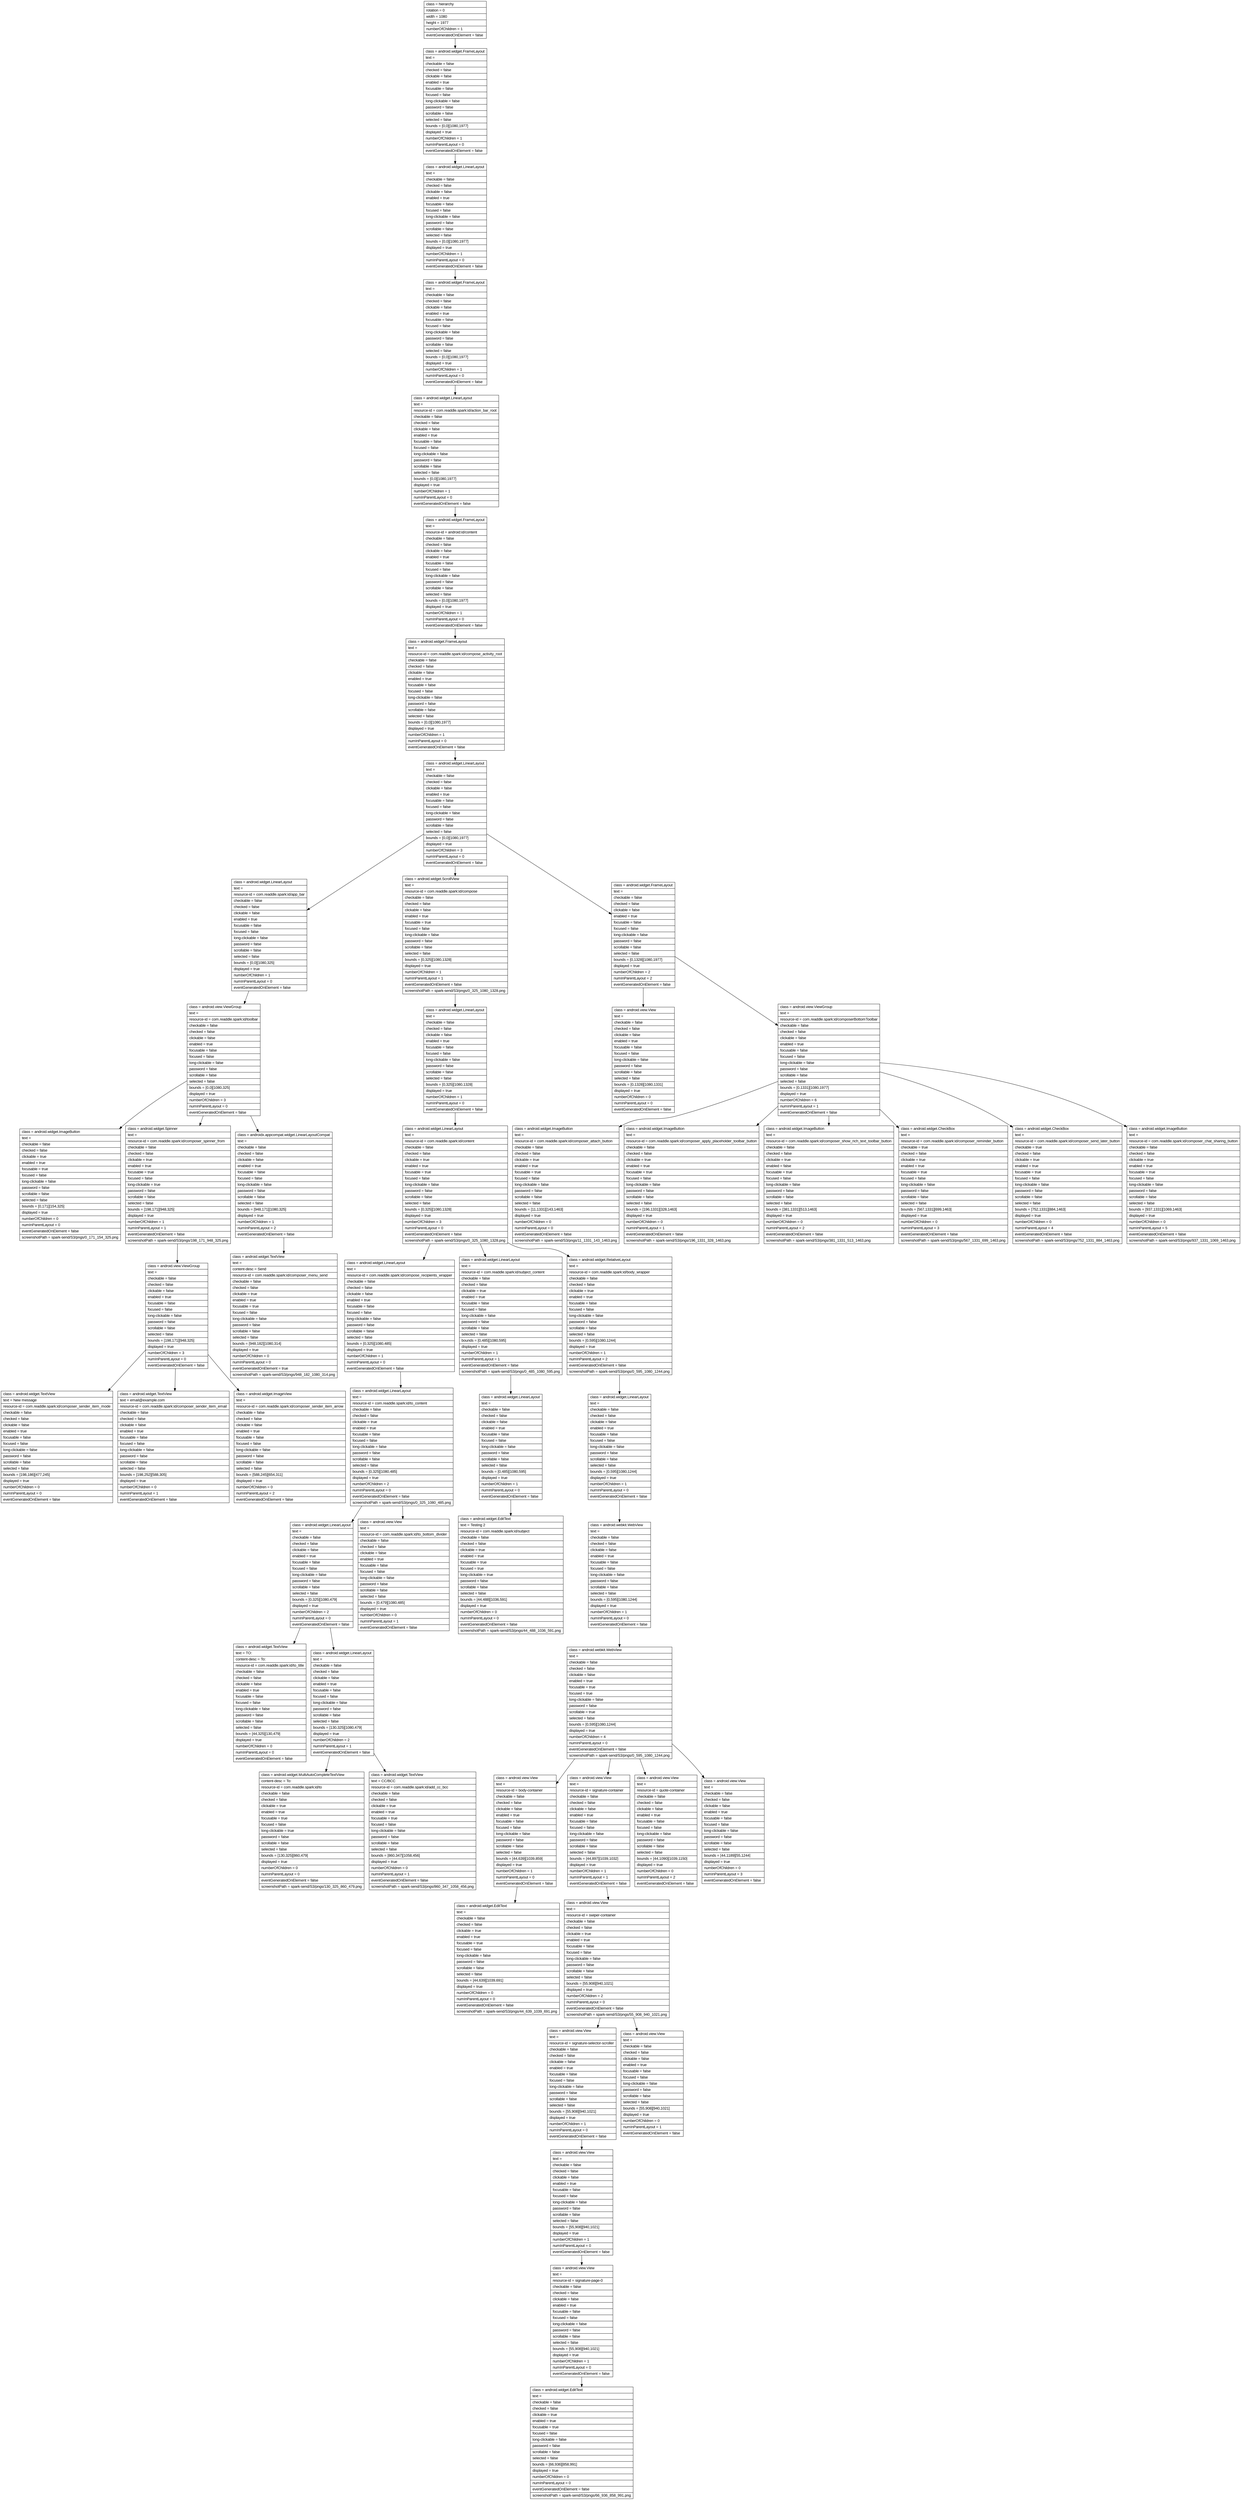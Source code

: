 digraph Layout {

	node [shape=record fontname=Arial];

	0	[label="{class = hierarchy\l|rotation = 0\l|width = 1080\l|height = 1977\l|numberOfChildren = 1\l|eventGeneratedOnElement = false \l}"]
	1	[label="{class = android.widget.FrameLayout\l|text = \l|checkable = false\l|checked = false\l|clickable = false\l|enabled = true\l|focusable = false\l|focused = false\l|long-clickable = false\l|password = false\l|scrollable = false\l|selected = false\l|bounds = [0,0][1080,1977]\l|displayed = true\l|numberOfChildren = 1\l|numInParentLayout = 0\l|eventGeneratedOnElement = false \l}"]
	2	[label="{class = android.widget.LinearLayout\l|text = \l|checkable = false\l|checked = false\l|clickable = false\l|enabled = true\l|focusable = false\l|focused = false\l|long-clickable = false\l|password = false\l|scrollable = false\l|selected = false\l|bounds = [0,0][1080,1977]\l|displayed = true\l|numberOfChildren = 1\l|numInParentLayout = 0\l|eventGeneratedOnElement = false \l}"]
	3	[label="{class = android.widget.FrameLayout\l|text = \l|checkable = false\l|checked = false\l|clickable = false\l|enabled = true\l|focusable = false\l|focused = false\l|long-clickable = false\l|password = false\l|scrollable = false\l|selected = false\l|bounds = [0,0][1080,1977]\l|displayed = true\l|numberOfChildren = 1\l|numInParentLayout = 0\l|eventGeneratedOnElement = false \l}"]
	4	[label="{class = android.widget.LinearLayout\l|text = \l|resource-id = com.readdle.spark:id/action_bar_root\l|checkable = false\l|checked = false\l|clickable = false\l|enabled = true\l|focusable = false\l|focused = false\l|long-clickable = false\l|password = false\l|scrollable = false\l|selected = false\l|bounds = [0,0][1080,1977]\l|displayed = true\l|numberOfChildren = 1\l|numInParentLayout = 0\l|eventGeneratedOnElement = false \l}"]
	5	[label="{class = android.widget.FrameLayout\l|text = \l|resource-id = android:id/content\l|checkable = false\l|checked = false\l|clickable = false\l|enabled = true\l|focusable = false\l|focused = false\l|long-clickable = false\l|password = false\l|scrollable = false\l|selected = false\l|bounds = [0,0][1080,1977]\l|displayed = true\l|numberOfChildren = 1\l|numInParentLayout = 0\l|eventGeneratedOnElement = false \l}"]
	6	[label="{class = android.widget.FrameLayout\l|text = \l|resource-id = com.readdle.spark:id/compose_activity_root\l|checkable = false\l|checked = false\l|clickable = false\l|enabled = true\l|focusable = false\l|focused = false\l|long-clickable = false\l|password = false\l|scrollable = false\l|selected = false\l|bounds = [0,0][1080,1977]\l|displayed = true\l|numberOfChildren = 1\l|numInParentLayout = 0\l|eventGeneratedOnElement = false \l}"]
	7	[label="{class = android.widget.LinearLayout\l|text = \l|checkable = false\l|checked = false\l|clickable = false\l|enabled = true\l|focusable = false\l|focused = false\l|long-clickable = false\l|password = false\l|scrollable = false\l|selected = false\l|bounds = [0,0][1080,1977]\l|displayed = true\l|numberOfChildren = 3\l|numInParentLayout = 0\l|eventGeneratedOnElement = false \l}"]
	8	[label="{class = android.widget.LinearLayout\l|text = \l|resource-id = com.readdle.spark:id/app_bar\l|checkable = false\l|checked = false\l|clickable = false\l|enabled = true\l|focusable = false\l|focused = false\l|long-clickable = false\l|password = false\l|scrollable = false\l|selected = false\l|bounds = [0,0][1080,325]\l|displayed = true\l|numberOfChildren = 1\l|numInParentLayout = 0\l|eventGeneratedOnElement = false \l}"]
	9	[label="{class = android.widget.ScrollView\l|text = \l|resource-id = com.readdle.spark:id/compose\l|checkable = false\l|checked = false\l|clickable = false\l|enabled = true\l|focusable = true\l|focused = false\l|long-clickable = false\l|password = false\l|scrollable = false\l|selected = false\l|bounds = [0,325][1080,1328]\l|displayed = true\l|numberOfChildren = 1\l|numInParentLayout = 1\l|eventGeneratedOnElement = false \l|screenshotPath = spark-send/S3/pngs/0_325_1080_1328.png\l}"]
	10	[label="{class = android.widget.FrameLayout\l|text = \l|checkable = false\l|checked = false\l|clickable = false\l|enabled = true\l|focusable = false\l|focused = false\l|long-clickable = false\l|password = false\l|scrollable = false\l|selected = false\l|bounds = [0,1328][1080,1977]\l|displayed = true\l|numberOfChildren = 2\l|numInParentLayout = 2\l|eventGeneratedOnElement = false \l}"]
	11	[label="{class = android.view.ViewGroup\l|text = \l|resource-id = com.readdle.spark:id/toolbar\l|checkable = false\l|checked = false\l|clickable = false\l|enabled = true\l|focusable = false\l|focused = false\l|long-clickable = false\l|password = false\l|scrollable = false\l|selected = false\l|bounds = [0,0][1080,325]\l|displayed = true\l|numberOfChildren = 3\l|numInParentLayout = 0\l|eventGeneratedOnElement = false \l}"]
	12	[label="{class = android.widget.LinearLayout\l|text = \l|checkable = false\l|checked = false\l|clickable = false\l|enabled = true\l|focusable = false\l|focused = false\l|long-clickable = false\l|password = false\l|scrollable = false\l|selected = false\l|bounds = [0,325][1080,1328]\l|displayed = true\l|numberOfChildren = 1\l|numInParentLayout = 0\l|eventGeneratedOnElement = false \l}"]
	13	[label="{class = android.view.View\l|text = \l|checkable = false\l|checked = false\l|clickable = false\l|enabled = true\l|focusable = false\l|focused = false\l|long-clickable = false\l|password = false\l|scrollable = false\l|selected = false\l|bounds = [0,1328][1080,1331]\l|displayed = true\l|numberOfChildren = 0\l|numInParentLayout = 0\l|eventGeneratedOnElement = false \l}"]
	14	[label="{class = android.view.ViewGroup\l|text = \l|resource-id = com.readdle.spark:id/composerBottomToolbar\l|checkable = false\l|checked = false\l|clickable = false\l|enabled = true\l|focusable = false\l|focused = false\l|long-clickable = false\l|password = false\l|scrollable = false\l|selected = false\l|bounds = [0,1331][1080,1977]\l|displayed = true\l|numberOfChildren = 6\l|numInParentLayout = 1\l|eventGeneratedOnElement = false \l}"]
	15	[label="{class = android.widget.ImageButton\l|text = \l|checkable = false\l|checked = false\l|clickable = true\l|enabled = true\l|focusable = true\l|focused = false\l|long-clickable = false\l|password = false\l|scrollable = false\l|selected = false\l|bounds = [0,171][154,325]\l|displayed = true\l|numberOfChildren = 0\l|numInParentLayout = 0\l|eventGeneratedOnElement = false \l|screenshotPath = spark-send/S3/pngs/0_171_154_325.png\l}"]
	16	[label="{class = android.widget.Spinner\l|text = \l|resource-id = com.readdle.spark:id/composer_spinner_from\l|checkable = false\l|checked = false\l|clickable = true\l|enabled = true\l|focusable = true\l|focused = false\l|long-clickable = true\l|password = false\l|scrollable = false\l|selected = false\l|bounds = [198,171][948,325]\l|displayed = true\l|numberOfChildren = 1\l|numInParentLayout = 1\l|eventGeneratedOnElement = false \l|screenshotPath = spark-send/S3/pngs/198_171_948_325.png\l}"]
	17	[label="{class = androidx.appcompat.widget.LinearLayoutCompat\l|text = \l|checkable = false\l|checked = false\l|clickable = false\l|enabled = true\l|focusable = false\l|focused = false\l|long-clickable = false\l|password = false\l|scrollable = false\l|selected = false\l|bounds = [948,171][1080,325]\l|displayed = true\l|numberOfChildren = 1\l|numInParentLayout = 2\l|eventGeneratedOnElement = false \l}"]
	18	[label="{class = android.widget.LinearLayout\l|text = \l|resource-id = com.readdle.spark:id/content\l|checkable = false\l|checked = false\l|clickable = true\l|enabled = true\l|focusable = true\l|focused = false\l|long-clickable = false\l|password = false\l|scrollable = false\l|selected = false\l|bounds = [0,325][1080,1328]\l|displayed = true\l|numberOfChildren = 3\l|numInParentLayout = 0\l|eventGeneratedOnElement = false \l|screenshotPath = spark-send/S3/pngs/0_325_1080_1328.png\l}"]
	19	[label="{class = android.widget.ImageButton\l|text = \l|resource-id = com.readdle.spark:id/composer_attach_button\l|checkable = false\l|checked = false\l|clickable = true\l|enabled = true\l|focusable = true\l|focused = false\l|long-clickable = false\l|password = false\l|scrollable = false\l|selected = false\l|bounds = [11,1331][143,1463]\l|displayed = true\l|numberOfChildren = 0\l|numInParentLayout = 0\l|eventGeneratedOnElement = false \l|screenshotPath = spark-send/S3/pngs/11_1331_143_1463.png\l}"]
	20	[label="{class = android.widget.ImageButton\l|text = \l|resource-id = com.readdle.spark:id/composer_apply_placeholder_toolbar_button\l|checkable = false\l|checked = false\l|clickable = true\l|enabled = true\l|focusable = true\l|focused = false\l|long-clickable = false\l|password = false\l|scrollable = false\l|selected = false\l|bounds = [196,1331][328,1463]\l|displayed = true\l|numberOfChildren = 0\l|numInParentLayout = 1\l|eventGeneratedOnElement = false \l|screenshotPath = spark-send/S3/pngs/196_1331_328_1463.png\l}"]
	21	[label="{class = android.widget.ImageButton\l|text = \l|resource-id = com.readdle.spark:id/composer_show_rich_text_toolbar_button\l|checkable = false\l|checked = false\l|clickable = true\l|enabled = false\l|focusable = true\l|focused = false\l|long-clickable = false\l|password = false\l|scrollable = false\l|selected = false\l|bounds = [381,1331][513,1463]\l|displayed = true\l|numberOfChildren = 0\l|numInParentLayout = 2\l|eventGeneratedOnElement = false \l|screenshotPath = spark-send/S3/pngs/381_1331_513_1463.png\l}"]
	22	[label="{class = android.widget.CheckBox\l|text = \l|resource-id = com.readdle.spark:id/composer_reminder_button\l|checkable = true\l|checked = false\l|clickable = true\l|enabled = true\l|focusable = true\l|focused = false\l|long-clickable = false\l|password = false\l|scrollable = false\l|selected = false\l|bounds = [567,1331][699,1463]\l|displayed = true\l|numberOfChildren = 0\l|numInParentLayout = 3\l|eventGeneratedOnElement = false \l|screenshotPath = spark-send/S3/pngs/567_1331_699_1463.png\l}"]
	23	[label="{class = android.widget.CheckBox\l|text = \l|resource-id = com.readdle.spark:id/composer_send_later_button\l|checkable = true\l|checked = false\l|clickable = true\l|enabled = true\l|focusable = true\l|focused = false\l|long-clickable = false\l|password = false\l|scrollable = false\l|selected = false\l|bounds = [752,1331][884,1463]\l|displayed = true\l|numberOfChildren = 0\l|numInParentLayout = 4\l|eventGeneratedOnElement = false \l|screenshotPath = spark-send/S3/pngs/752_1331_884_1463.png\l}"]
	24	[label="{class = android.widget.ImageButton\l|text = \l|resource-id = com.readdle.spark:id/composer_chat_sharing_button\l|checkable = false\l|checked = false\l|clickable = true\l|enabled = true\l|focusable = true\l|focused = false\l|long-clickable = false\l|password = false\l|scrollable = false\l|selected = false\l|bounds = [937,1331][1069,1463]\l|displayed = true\l|numberOfChildren = 0\l|numInParentLayout = 5\l|eventGeneratedOnElement = false \l|screenshotPath = spark-send/S3/pngs/937_1331_1069_1463.png\l}"]
	25	[label="{class = android.view.ViewGroup\l|text = \l|checkable = false\l|checked = false\l|clickable = false\l|enabled = true\l|focusable = false\l|focused = false\l|long-clickable = false\l|password = false\l|scrollable = false\l|selected = false\l|bounds = [198,171][948,325]\l|displayed = true\l|numberOfChildren = 3\l|numInParentLayout = 0\l|eventGeneratedOnElement = false \l}"]
	26	[label="{class = android.widget.TextView\l|text = \l|content-desc = Send\l|resource-id = com.readdle.spark:id/composer_menu_send\l|checkable = false\l|checked = false\l|clickable = true\l|enabled = true\l|focusable = true\l|focused = false\l|long-clickable = false\l|password = false\l|scrollable = false\l|selected = false\l|bounds = [948,182][1080,314]\l|displayed = true\l|numberOfChildren = 0\l|numInParentLayout = 0\l|eventGeneratedOnElement = true \l|screenshotPath = spark-send/S3/pngs/948_182_1080_314.png\l}"]
	27	[label="{class = android.widget.LinearLayout\l|text = \l|resource-id = com.readdle.spark:id/compose_recipients_wrapper\l|checkable = false\l|checked = false\l|clickable = false\l|enabled = true\l|focusable = false\l|focused = false\l|long-clickable = false\l|password = false\l|scrollable = false\l|selected = false\l|bounds = [0,325][1080,485]\l|displayed = true\l|numberOfChildren = 1\l|numInParentLayout = 0\l|eventGeneratedOnElement = false \l}"]
	28	[label="{class = android.widget.LinearLayout\l|text = \l|resource-id = com.readdle.spark:id/subject_content\l|checkable = false\l|checked = false\l|clickable = true\l|enabled = true\l|focusable = false\l|focused = false\l|long-clickable = false\l|password = false\l|scrollable = false\l|selected = false\l|bounds = [0,485][1080,595]\l|displayed = true\l|numberOfChildren = 1\l|numInParentLayout = 1\l|eventGeneratedOnElement = false \l|screenshotPath = spark-send/S3/pngs/0_485_1080_595.png\l}"]
	29	[label="{class = android.widget.RelativeLayout\l|text = \l|resource-id = com.readdle.spark:id/body_wrapper\l|checkable = false\l|checked = false\l|clickable = true\l|enabled = true\l|focusable = false\l|focused = false\l|long-clickable = false\l|password = false\l|scrollable = false\l|selected = false\l|bounds = [0,595][1080,1244]\l|displayed = true\l|numberOfChildren = 1\l|numInParentLayout = 2\l|eventGeneratedOnElement = false \l|screenshotPath = spark-send/S3/pngs/0_595_1080_1244.png\l}"]
	30	[label="{class = android.widget.TextView\l|text = New message\l|resource-id = com.readdle.spark:id/composer_sender_item_mode\l|checkable = false\l|checked = false\l|clickable = false\l|enabled = true\l|focusable = false\l|focused = false\l|long-clickable = false\l|password = false\l|scrollable = false\l|selected = false\l|bounds = [198,186][477,245]\l|displayed = true\l|numberOfChildren = 0\l|numInParentLayout = 0\l|eventGeneratedOnElement = false \l}"]
	31	[label="{class = android.widget.TextView\l|text = email@example.com\l|resource-id = com.readdle.spark:id/composer_sender_item_email\l|checkable = false\l|checked = false\l|clickable = false\l|enabled = true\l|focusable = false\l|focused = false\l|long-clickable = false\l|password = false\l|scrollable = false\l|selected = false\l|bounds = [198,252][588,305]\l|displayed = true\l|numberOfChildren = 0\l|numInParentLayout = 1\l|eventGeneratedOnElement = false \l}"]
	32	[label="{class = android.widget.ImageView\l|text = \l|resource-id = com.readdle.spark:id/composer_sender_item_arrow\l|checkable = false\l|checked = false\l|clickable = false\l|enabled = true\l|focusable = false\l|focused = false\l|long-clickable = false\l|password = false\l|scrollable = false\l|selected = false\l|bounds = [588,245][654,311]\l|displayed = true\l|numberOfChildren = 0\l|numInParentLayout = 2\l|eventGeneratedOnElement = false \l}"]
	33	[label="{class = android.widget.LinearLayout\l|text = \l|resource-id = com.readdle.spark:id/to_content\l|checkable = false\l|checked = false\l|clickable = true\l|enabled = true\l|focusable = false\l|focused = false\l|long-clickable = false\l|password = false\l|scrollable = false\l|selected = false\l|bounds = [0,325][1080,485]\l|displayed = true\l|numberOfChildren = 2\l|numInParentLayout = 0\l|eventGeneratedOnElement = false \l|screenshotPath = spark-send/S3/pngs/0_325_1080_485.png\l}"]
	34	[label="{class = android.widget.LinearLayout\l|text = \l|checkable = false\l|checked = false\l|clickable = false\l|enabled = true\l|focusable = false\l|focused = false\l|long-clickable = false\l|password = false\l|scrollable = false\l|selected = false\l|bounds = [0,485][1080,595]\l|displayed = true\l|numberOfChildren = 1\l|numInParentLayout = 0\l|eventGeneratedOnElement = false \l}"]
	35	[label="{class = android.widget.LinearLayout\l|text = \l|checkable = false\l|checked = false\l|clickable = false\l|enabled = true\l|focusable = false\l|focused = false\l|long-clickable = false\l|password = false\l|scrollable = false\l|selected = false\l|bounds = [0,595][1080,1244]\l|displayed = true\l|numberOfChildren = 1\l|numInParentLayout = 0\l|eventGeneratedOnElement = false \l}"]
	36	[label="{class = android.widget.LinearLayout\l|text = \l|checkable = false\l|checked = false\l|clickable = false\l|enabled = true\l|focusable = false\l|focused = false\l|long-clickable = false\l|password = false\l|scrollable = false\l|selected = false\l|bounds = [0,325][1080,479]\l|displayed = true\l|numberOfChildren = 2\l|numInParentLayout = 0\l|eventGeneratedOnElement = false \l}"]
	37	[label="{class = android.view.View\l|text = \l|resource-id = com.readdle.spark:id/to_bottom_divider\l|checkable = false\l|checked = false\l|clickable = false\l|enabled = true\l|focusable = false\l|focused = false\l|long-clickable = false\l|password = false\l|scrollable = false\l|selected = false\l|bounds = [0,479][1080,485]\l|displayed = true\l|numberOfChildren = 0\l|numInParentLayout = 1\l|eventGeneratedOnElement = false \l}"]
	38	[label="{class = android.widget.EditText\l|text = Testing 2\l|resource-id = com.readdle.spark:id/subject\l|checkable = false\l|checked = false\l|clickable = true\l|enabled = true\l|focusable = true\l|focused = true\l|long-clickable = true\l|password = false\l|scrollable = false\l|selected = false\l|bounds = [44,488][1036,591]\l|displayed = true\l|numberOfChildren = 0\l|numInParentLayout = 0\l|eventGeneratedOnElement = false \l|screenshotPath = spark-send/S3/pngs/44_488_1036_591.png\l}"]
	39	[label="{class = android.webkit.WebView\l|text = \l|checkable = false\l|checked = false\l|clickable = false\l|enabled = true\l|focusable = false\l|focused = false\l|long-clickable = false\l|password = false\l|scrollable = false\l|selected = false\l|bounds = [0,595][1080,1244]\l|displayed = true\l|numberOfChildren = 1\l|numInParentLayout = 0\l|eventGeneratedOnElement = false \l}"]
	40	[label="{class = android.widget.TextView\l|text = TO:\l|content-desc = To:\l|resource-id = com.readdle.spark:id/to_title\l|checkable = false\l|checked = false\l|clickable = false\l|enabled = true\l|focusable = false\l|focused = false\l|long-clickable = false\l|password = false\l|scrollable = false\l|selected = false\l|bounds = [44,325][130,479]\l|displayed = true\l|numberOfChildren = 0\l|numInParentLayout = 0\l|eventGeneratedOnElement = false \l}"]
	41	[label="{class = android.widget.LinearLayout\l|text = \l|checkable = false\l|checked = false\l|clickable = false\l|enabled = true\l|focusable = false\l|focused = false\l|long-clickable = false\l|password = false\l|scrollable = false\l|selected = false\l|bounds = [130,325][1080,479]\l|displayed = true\l|numberOfChildren = 2\l|numInParentLayout = 1\l|eventGeneratedOnElement = false \l}"]
	42	[label="{class = android.webkit.WebView\l|text = \l|checkable = false\l|checked = false\l|clickable = false\l|enabled = true\l|focusable = true\l|focused = true\l|long-clickable = false\l|password = false\l|scrollable = true\l|selected = false\l|bounds = [0,595][1080,1244]\l|displayed = true\l|numberOfChildren = 4\l|numInParentLayout = 0\l|eventGeneratedOnElement = false \l|screenshotPath = spark-send/S3/pngs/0_595_1080_1244.png\l}"]
	43	[label="{class = android.widget.MultiAutoCompleteTextView\l|text = <email@example.com>, \l|content-desc = To:\l|resource-id = com.readdle.spark:id/to\l|checkable = false\l|checked = false\l|clickable = true\l|enabled = true\l|focusable = true\l|focused = false\l|long-clickable = true\l|password = false\l|scrollable = false\l|selected = false\l|bounds = [130,325][860,479]\l|displayed = true\l|numberOfChildren = 0\l|numInParentLayout = 0\l|eventGeneratedOnElement = false \l|screenshotPath = spark-send/S3/pngs/130_325_860_479.png\l}"]
	44	[label="{class = android.widget.TextView\l|text = CC/BCC\l|resource-id = com.readdle.spark:id/add_cc_bcc\l|checkable = false\l|checked = false\l|clickable = true\l|enabled = true\l|focusable = true\l|focused = false\l|long-clickable = false\l|password = false\l|scrollable = false\l|selected = false\l|bounds = [860,347][1058,456]\l|displayed = true\l|numberOfChildren = 0\l|numInParentLayout = 1\l|eventGeneratedOnElement = false \l|screenshotPath = spark-send/S3/pngs/860_347_1058_456.png\l}"]
	45	[label="{class = android.view.View\l|text = \l|resource-id = body-container\l|checkable = false\l|checked = false\l|clickable = false\l|enabled = true\l|focusable = false\l|focused = false\l|long-clickable = false\l|password = false\l|scrollable = false\l|selected = false\l|bounds = [44,639][1039,859]\l|displayed = true\l|numberOfChildren = 1\l|numInParentLayout = 0\l|eventGeneratedOnElement = false \l}"]
	46	[label="{class = android.view.View\l|text = \l|resource-id = signature-container\l|checkable = false\l|checked = false\l|clickable = false\l|enabled = true\l|focusable = false\l|focused = false\l|long-clickable = false\l|password = false\l|scrollable = false\l|selected = false\l|bounds = [44,897][1039,1032]\l|displayed = true\l|numberOfChildren = 1\l|numInParentLayout = 1\l|eventGeneratedOnElement = false \l}"]
	47	[label="{class = android.view.View\l|text = \l|resource-id = quote-container\l|checkable = false\l|checked = false\l|clickable = false\l|enabled = true\l|focusable = false\l|focused = false\l|long-clickable = false\l|password = false\l|scrollable = false\l|selected = false\l|bounds = [44,1090][1039,1150]\l|displayed = true\l|numberOfChildren = 0\l|numInParentLayout = 2\l|eventGeneratedOnElement = false \l}"]
	48	[label="{class = android.view.View\l|text =  \l|checkable = false\l|checked = false\l|clickable = false\l|enabled = true\l|focusable = false\l|focused = false\l|long-clickable = false\l|password = false\l|scrollable = false\l|selected = false\l|bounds = [44,1189][55,1244]\l|displayed = true\l|numberOfChildren = 0\l|numInParentLayout = 3\l|eventGeneratedOnElement = false \l}"]
	49	[label="{class = android.widget.EditText\l|text = 
\l|checkable = false\l|checked = false\l|clickable = true\l|enabled = true\l|focusable = true\l|focused = false\l|long-clickable = false\l|password = false\l|scrollable = false\l|selected = false\l|bounds = [44,639][1039,691]\l|displayed = true\l|numberOfChildren = 0\l|numInParentLayout = 0\l|eventGeneratedOnElement = false \l|screenshotPath = spark-send/S3/pngs/44_639_1039_691.png\l}"]
	50	[label="{class = android.view.View\l|text = \l|resource-id = swiper-container\l|checkable = false\l|checked = false\l|clickable = true\l|enabled = true\l|focusable = false\l|focused = false\l|long-clickable = false\l|password = false\l|scrollable = false\l|selected = false\l|bounds = [55,908][940,1021]\l|displayed = true\l|numberOfChildren = 2\l|numInParentLayout = 0\l|eventGeneratedOnElement = false \l|screenshotPath = spark-send/S3/pngs/55_908_940_1021.png\l}"]
	51	[label="{class = android.view.View\l|text = \l|resource-id = signature-selector-scroller\l|checkable = false\l|checked = false\l|clickable = false\l|enabled = true\l|focusable = false\l|focused = false\l|long-clickable = false\l|password = false\l|scrollable = false\l|selected = false\l|bounds = [55,908][940,1021]\l|displayed = true\l|numberOfChildren = 1\l|numInParentLayout = 0\l|eventGeneratedOnElement = false \l}"]
	52	[label="{class = android.view.View\l|text = \l|checkable = false\l|checked = false\l|clickable = false\l|enabled = true\l|focusable = false\l|focused = false\l|long-clickable = false\l|password = false\l|scrollable = false\l|selected = false\l|bounds = [55,908][940,1021]\l|displayed = true\l|numberOfChildren = 0\l|numInParentLayout = 1\l|eventGeneratedOnElement = false \l}"]
	53	[label="{class = android.view.View\l|text = \l|checkable = false\l|checked = false\l|clickable = false\l|enabled = true\l|focusable = false\l|focused = false\l|long-clickable = false\l|password = false\l|scrollable = false\l|selected = false\l|bounds = [55,908][940,1021]\l|displayed = true\l|numberOfChildren = 1\l|numInParentLayout = 0\l|eventGeneratedOnElement = false \l}"]
	54	[label="{class = android.view.View\l|text = \l|resource-id = signature-page-0\l|checkable = false\l|checked = false\l|clickable = false\l|enabled = true\l|focusable = false\l|focused = false\l|long-clickable = false\l|password = false\l|scrollable = false\l|selected = false\l|bounds = [55,908][940,1021]\l|displayed = true\l|numberOfChildren = 1\l|numInParentLayout = 0\l|eventGeneratedOnElement = false \l}"]
	55	[label="{class = android.widget.EditText\l|text = 
\l|checkable = false\l|checked = false\l|clickable = true\l|enabled = true\l|focusable = true\l|focused = false\l|long-clickable = false\l|password = false\l|scrollable = false\l|selected = false\l|bounds = [66,936][858,991]\l|displayed = true\l|numberOfChildren = 0\l|numInParentLayout = 0\l|eventGeneratedOnElement = false \l|screenshotPath = spark-send/S3/pngs/66_936_858_991.png\l}"]


	0 -> 1
	1 -> 2
	2 -> 3
	3 -> 4
	4 -> 5
	5 -> 6
	6 -> 7
	7 -> 8
	7 -> 9
	7 -> 10
	8 -> 11
	9 -> 12
	10 -> 13
	10 -> 14
	11 -> 15
	11 -> 16
	11 -> 17
	12 -> 18
	14 -> 19
	14 -> 20
	14 -> 21
	14 -> 22
	14 -> 23
	14 -> 24
	16 -> 25
	17 -> 26
	18 -> 27
	18 -> 28
	18 -> 29
	25 -> 30
	25 -> 31
	25 -> 32
	27 -> 33
	28 -> 34
	29 -> 35
	33 -> 36
	33 -> 37
	34 -> 38
	35 -> 39
	36 -> 40
	36 -> 41
	39 -> 42
	41 -> 43
	41 -> 44
	42 -> 45
	42 -> 46
	42 -> 47
	42 -> 48
	45 -> 49
	46 -> 50
	50 -> 51
	50 -> 52
	51 -> 53
	53 -> 54
	54 -> 55


}